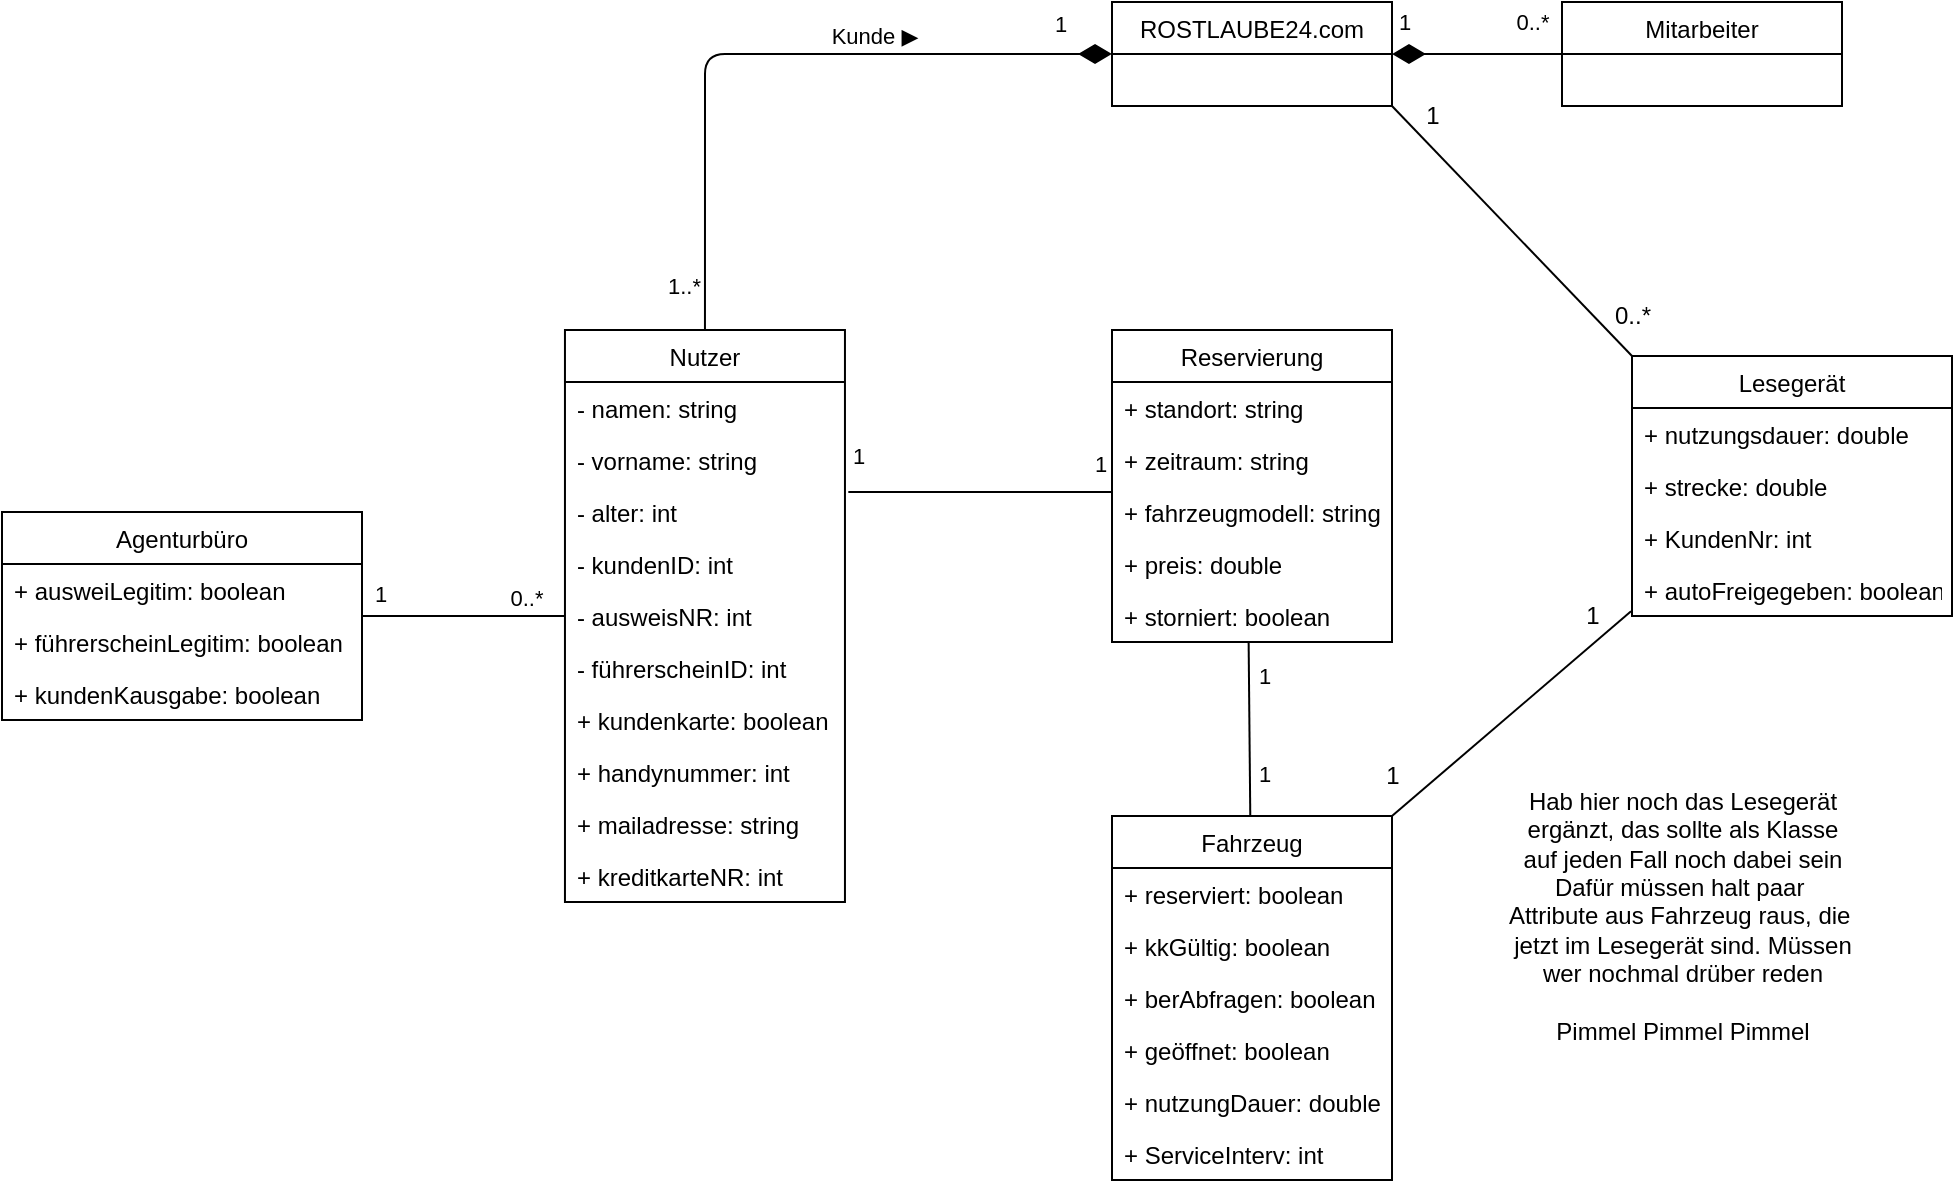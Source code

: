<mxfile>
    <diagram id="wdgH_N6mdPazAOxBrSlu" name="Klassendiagramm">
        <mxGraphModel dx="771" dy="584" grid="1" gridSize="10" guides="1" tooltips="1" connect="1" arrows="1" fold="1" page="1" pageScale="1" pageWidth="1169" pageHeight="827" math="0" shadow="0">
            <root>
                <mxCell id="0"/>
                <mxCell id="1" parent="0"/>
                <mxCell id="102" style="edgeStyle=none;html=1;exitX=1;exitY=0;exitDx=0;exitDy=0;entryX=-0.003;entryY=0.909;entryDx=0;entryDy=0;entryPerimeter=0;endArrow=none;endFill=0;" edge="1" parent="1" source="18" target="100">
                    <mxGeometry relative="1" as="geometry"/>
                </mxCell>
                <mxCell id="18" value="Fahrzeug" style="swimlane;fontStyle=0;childLayout=stackLayout;horizontal=1;startSize=26;fillColor=none;horizontalStack=0;resizeParent=1;resizeParentMax=0;resizeLast=0;collapsible=1;marginBottom=0;" parent="1" vertex="1">
                    <mxGeometry x="680" y="530" width="140" height="182" as="geometry">
                        <mxRectangle x="460" y="110" width="90" height="26" as="alternateBounds"/>
                    </mxGeometry>
                </mxCell>
                <mxCell id="19" value="+ reserviert: boolean" style="text;strokeColor=none;fillColor=none;align=left;verticalAlign=top;spacingLeft=4;spacingRight=4;overflow=hidden;rotatable=0;points=[[0,0.5],[1,0.5]];portConstraint=eastwest;" parent="18" vertex="1">
                    <mxGeometry y="26" width="140" height="26" as="geometry"/>
                </mxCell>
                <mxCell id="20" value="+ kkGültig: boolean" style="text;strokeColor=none;fillColor=none;align=left;verticalAlign=top;spacingLeft=4;spacingRight=4;overflow=hidden;rotatable=0;points=[[0,0.5],[1,0.5]];portConstraint=eastwest;" parent="18" vertex="1">
                    <mxGeometry y="52" width="140" height="26" as="geometry"/>
                </mxCell>
                <mxCell id="21" value="+ berAbfragen: boolean" style="text;strokeColor=none;fillColor=none;align=left;verticalAlign=top;spacingLeft=4;spacingRight=4;overflow=hidden;rotatable=0;points=[[0,0.5],[1,0.5]];portConstraint=eastwest;" parent="18" vertex="1">
                    <mxGeometry y="78" width="140" height="26" as="geometry"/>
                </mxCell>
                <mxCell id="82" value="+ geöffnet: boolean" style="text;strokeColor=none;fillColor=none;align=left;verticalAlign=top;spacingLeft=4;spacingRight=4;overflow=hidden;rotatable=0;points=[[0,0.5],[1,0.5]];portConstraint=eastwest;" parent="18" vertex="1">
                    <mxGeometry y="104" width="140" height="26" as="geometry"/>
                </mxCell>
                <mxCell id="83" value="+ nutzungDauer: double" style="text;strokeColor=none;fillColor=none;align=left;verticalAlign=top;spacingLeft=4;spacingRight=4;overflow=hidden;rotatable=0;points=[[0,0.5],[1,0.5]];portConstraint=eastwest;" parent="18" vertex="1">
                    <mxGeometry y="130" width="140" height="26" as="geometry"/>
                </mxCell>
                <mxCell id="85" value="+ ServiceInterv: int" style="text;strokeColor=none;fillColor=none;align=left;verticalAlign=top;spacingLeft=4;spacingRight=4;overflow=hidden;rotatable=0;points=[[0,0.5],[1,0.5]];portConstraint=eastwest;" parent="18" vertex="1">
                    <mxGeometry y="156" width="140" height="26" as="geometry"/>
                </mxCell>
                <mxCell id="22" value="Mitarbeiter" style="swimlane;fontStyle=0;childLayout=stackLayout;horizontal=1;startSize=26;fillColor=none;horizontalStack=0;resizeParent=1;resizeParentMax=0;resizeLast=0;collapsible=1;marginBottom=0;" parent="1" vertex="1">
                    <mxGeometry x="905" y="123" width="140" height="52" as="geometry">
                        <mxRectangle x="460" y="110" width="90" height="26" as="alternateBounds"/>
                    </mxGeometry>
                </mxCell>
                <mxCell id="58" style="edgeStyle=none;html=1;endArrow=none;endFill=0;" parent="1" source="26" target="30" edge="1">
                    <mxGeometry relative="1" as="geometry"/>
                </mxCell>
                <mxCell id="72" value="1" style="edgeLabel;html=1;align=center;verticalAlign=middle;resizable=0;points=[];" parent="58" vertex="1" connectable="0">
                    <mxGeometry x="-0.823" relative="1" as="geometry">
                        <mxPoint y="-11" as="offset"/>
                    </mxGeometry>
                </mxCell>
                <mxCell id="73" value="0..*" style="edgeLabel;html=1;align=center;verticalAlign=middle;resizable=0;points=[];" parent="58" vertex="1" connectable="0">
                    <mxGeometry x="0.673" y="2" relative="1" as="geometry">
                        <mxPoint x="-3" y="-7" as="offset"/>
                    </mxGeometry>
                </mxCell>
                <mxCell id="26" value="Agenturbüro" style="swimlane;fontStyle=0;childLayout=stackLayout;horizontal=1;startSize=26;fillColor=none;horizontalStack=0;resizeParent=1;resizeParentMax=0;resizeLast=0;collapsible=1;marginBottom=0;" parent="1" vertex="1">
                    <mxGeometry x="125.0" y="378" width="180" height="104" as="geometry">
                        <mxRectangle x="460" y="110" width="90" height="26" as="alternateBounds"/>
                    </mxGeometry>
                </mxCell>
                <mxCell id="27" value="+ ausweiLegitim: boolean" style="text;strokeColor=none;fillColor=none;align=left;verticalAlign=top;spacingLeft=4;spacingRight=4;overflow=hidden;rotatable=0;points=[[0,0.5],[1,0.5]];portConstraint=eastwest;" parent="26" vertex="1">
                    <mxGeometry y="26" width="180" height="26" as="geometry"/>
                </mxCell>
                <mxCell id="28" value="+ führerscheinLegitim: boolean" style="text;strokeColor=none;fillColor=none;align=left;verticalAlign=top;spacingLeft=4;spacingRight=4;overflow=hidden;rotatable=0;points=[[0,0.5],[1,0.5]];portConstraint=eastwest;" parent="26" vertex="1">
                    <mxGeometry y="52" width="180" height="26" as="geometry"/>
                </mxCell>
                <mxCell id="29" value="+ kundenKausgabe: boolean" style="text;strokeColor=none;fillColor=none;align=left;verticalAlign=top;spacingLeft=4;spacingRight=4;overflow=hidden;rotatable=0;points=[[0,0.5],[1,0.5]];portConstraint=eastwest;" parent="26" vertex="1">
                    <mxGeometry y="78" width="180" height="26" as="geometry"/>
                </mxCell>
                <mxCell id="30" value="Nutzer" style="swimlane;fontStyle=0;childLayout=stackLayout;horizontal=1;startSize=26;fillColor=none;horizontalStack=0;resizeParent=1;resizeParentMax=0;resizeLast=0;collapsible=1;marginBottom=0;" parent="1" vertex="1">
                    <mxGeometry x="406.48" y="287" width="140" height="286" as="geometry">
                        <mxRectangle x="310" y="310" width="90" height="26" as="alternateBounds"/>
                    </mxGeometry>
                </mxCell>
                <mxCell id="31" value="- namen: string" style="text;strokeColor=none;fillColor=none;align=left;verticalAlign=top;spacingLeft=4;spacingRight=4;overflow=hidden;rotatable=0;points=[[0,0.5],[1,0.5]];portConstraint=eastwest;" parent="30" vertex="1">
                    <mxGeometry y="26" width="140" height="26" as="geometry"/>
                </mxCell>
                <mxCell id="69" value="- vorname: string" style="text;strokeColor=none;fillColor=none;align=left;verticalAlign=top;spacingLeft=4;spacingRight=4;overflow=hidden;rotatable=0;points=[[0,0.5],[1,0.5]];portConstraint=eastwest;" parent="30" vertex="1">
                    <mxGeometry y="52" width="140" height="26" as="geometry"/>
                </mxCell>
                <mxCell id="70" value="- alter: int" style="text;strokeColor=none;fillColor=none;align=left;verticalAlign=top;spacingLeft=4;spacingRight=4;overflow=hidden;rotatable=0;points=[[0,0.5],[1,0.5]];portConstraint=eastwest;" parent="30" vertex="1">
                    <mxGeometry y="78" width="140" height="26" as="geometry"/>
                </mxCell>
                <mxCell id="32" value="- kundenID: int" style="text;strokeColor=none;fillColor=none;align=left;verticalAlign=top;spacingLeft=4;spacingRight=4;overflow=hidden;rotatable=0;points=[[0,0.5],[1,0.5]];portConstraint=eastwest;" parent="30" vertex="1">
                    <mxGeometry y="104" width="140" height="26" as="geometry"/>
                </mxCell>
                <mxCell id="68" value="- ausweisNR: int " style="text;strokeColor=none;fillColor=none;align=left;verticalAlign=top;spacingLeft=4;spacingRight=4;overflow=hidden;rotatable=0;points=[[0,0.5],[1,0.5]];portConstraint=eastwest;" parent="30" vertex="1">
                    <mxGeometry y="130" width="140" height="26" as="geometry"/>
                </mxCell>
                <mxCell id="67" value="- führerscheinID: int" style="text;strokeColor=none;fillColor=none;align=left;verticalAlign=top;spacingLeft=4;spacingRight=4;overflow=hidden;rotatable=0;points=[[0,0.5],[1,0.5]];portConstraint=eastwest;" parent="30" vertex="1">
                    <mxGeometry y="156" width="140" height="26" as="geometry"/>
                </mxCell>
                <mxCell id="33" value="+ kundenkarte: boolean" style="text;strokeColor=none;fillColor=none;align=left;verticalAlign=top;spacingLeft=4;spacingRight=4;overflow=hidden;rotatable=0;points=[[0,0.5],[1,0.5]];portConstraint=eastwest;" parent="30" vertex="1">
                    <mxGeometry y="182" width="140" height="26" as="geometry"/>
                </mxCell>
                <mxCell id="80" value="+ handynummer: int" style="text;strokeColor=none;fillColor=none;align=left;verticalAlign=top;spacingLeft=4;spacingRight=4;overflow=hidden;rotatable=0;points=[[0,0.5],[1,0.5]];portConstraint=eastwest;" parent="30" vertex="1">
                    <mxGeometry y="208" width="140" height="26" as="geometry"/>
                </mxCell>
                <mxCell id="81" value="+ mailadresse: string" style="text;strokeColor=none;fillColor=none;align=left;verticalAlign=top;spacingLeft=4;spacingRight=4;overflow=hidden;rotatable=0;points=[[0,0.5],[1,0.5]];portConstraint=eastwest;" parent="30" vertex="1">
                    <mxGeometry y="234" width="140" height="26" as="geometry"/>
                </mxCell>
                <mxCell id="84" value="+ kreditkarteNR: int" style="text;strokeColor=none;fillColor=none;align=left;verticalAlign=top;spacingLeft=4;spacingRight=4;overflow=hidden;rotatable=0;points=[[0,0.5],[1,0.5]];portConstraint=eastwest;" parent="30" vertex="1">
                    <mxGeometry y="260" width="140" height="26" as="geometry"/>
                </mxCell>
                <mxCell id="34" value="Reservierung" style="swimlane;fontStyle=0;childLayout=stackLayout;horizontal=1;startSize=26;fillColor=none;horizontalStack=0;resizeParent=1;resizeParentMax=0;resizeLast=0;collapsible=1;marginBottom=0;" parent="1" vertex="1">
                    <mxGeometry x="680" y="287" width="140" height="156" as="geometry">
                        <mxRectangle x="460" y="110" width="90" height="26" as="alternateBounds"/>
                    </mxGeometry>
                </mxCell>
                <mxCell id="35" value="+ standort: string" style="text;strokeColor=none;fillColor=none;align=left;verticalAlign=top;spacingLeft=4;spacingRight=4;overflow=hidden;rotatable=0;points=[[0,0.5],[1,0.5]];portConstraint=eastwest;" parent="34" vertex="1">
                    <mxGeometry y="26" width="140" height="26" as="geometry"/>
                </mxCell>
                <mxCell id="36" value="+ zeitraum: string" style="text;strokeColor=none;fillColor=none;align=left;verticalAlign=top;spacingLeft=4;spacingRight=4;overflow=hidden;rotatable=0;points=[[0,0.5],[1,0.5]];portConstraint=eastwest;" parent="34" vertex="1">
                    <mxGeometry y="52" width="140" height="26" as="geometry"/>
                </mxCell>
                <mxCell id="37" value="+ fahrzeugmodell: string" style="text;strokeColor=none;fillColor=none;align=left;verticalAlign=top;spacingLeft=4;spacingRight=4;overflow=hidden;rotatable=0;points=[[0,0.5],[1,0.5]];portConstraint=eastwest;" parent="34" vertex="1">
                    <mxGeometry y="78" width="140" height="26" as="geometry"/>
                </mxCell>
                <mxCell id="78" value="+ preis: double" style="text;strokeColor=none;fillColor=none;align=left;verticalAlign=top;spacingLeft=4;spacingRight=4;overflow=hidden;rotatable=0;points=[[0,0.5],[1,0.5]];portConstraint=eastwest;" parent="34" vertex="1">
                    <mxGeometry y="104" width="140" height="26" as="geometry"/>
                </mxCell>
                <mxCell id="79" value="+ storniert: boolean" style="text;strokeColor=none;fillColor=none;align=left;verticalAlign=top;spacingLeft=4;spacingRight=4;overflow=hidden;rotatable=0;points=[[0,0.5],[1,0.5]];portConstraint=eastwest;" parent="34" vertex="1">
                    <mxGeometry y="130" width="140" height="26" as="geometry"/>
                </mxCell>
                <mxCell id="44" value="ROSTLAUBE24.com" style="swimlane;fontStyle=0;childLayout=stackLayout;horizontal=1;startSize=26;fillColor=none;horizontalStack=0;resizeParent=1;resizeParentMax=0;resizeLast=0;collapsible=1;marginBottom=0;" parent="1" vertex="1">
                    <mxGeometry x="680" y="123" width="140" height="52" as="geometry">
                        <mxRectangle x="460" y="110" width="90" height="26" as="alternateBounds"/>
                    </mxGeometry>
                </mxCell>
                <mxCell id="52" value="1..*" style="endArrow=none;html=1;endSize=12;startArrow=diamondThin;startSize=14;startFill=1;edgeStyle=orthogonalEdgeStyle;align=left;verticalAlign=bottom;entryX=0.5;entryY=0;entryDx=0;entryDy=0;endFill=0;" parent="1" source="44" target="30" edge="1">
                    <mxGeometry x="0.924" y="-20" relative="1" as="geometry">
                        <mxPoint x="591.48" y="162" as="sourcePoint"/>
                        <mxPoint x="576.48" y="247" as="targetPoint"/>
                        <mxPoint as="offset"/>
                    </mxGeometry>
                </mxCell>
                <mxCell id="54" value="Kunde ▶" style="edgeLabel;html=1;align=center;verticalAlign=middle;resizable=0;points=[];" parent="52" vertex="1" connectable="0">
                    <mxGeometry x="0.067" y="-1" relative="1" as="geometry">
                        <mxPoint x="63" y="-8" as="offset"/>
                    </mxGeometry>
                </mxCell>
                <mxCell id="55" value="1" style="edgeLabel;html=1;align=center;verticalAlign=middle;resizable=0;points=[];" parent="52" vertex="1" connectable="0">
                    <mxGeometry x="-0.833" y="-1" relative="1" as="geometry">
                        <mxPoint x="2" y="-14" as="offset"/>
                    </mxGeometry>
                </mxCell>
                <mxCell id="87" value="" style="endArrow=none;startArrow=diamondThin;endFill=0;startFill=1;html=1;verticalAlign=bottom;labelBackgroundColor=none;strokeWidth=1;startSize=14;endSize=12;" parent="1" source="44" target="22" edge="1">
                    <mxGeometry width="160" relative="1" as="geometry">
                        <mxPoint x="765" y="253" as="sourcePoint"/>
                        <mxPoint x="925" y="253" as="targetPoint"/>
                    </mxGeometry>
                </mxCell>
                <mxCell id="88" value="1" style="edgeLabel;html=1;align=center;verticalAlign=middle;resizable=0;points=[];" parent="87" vertex="1" connectable="0">
                    <mxGeometry x="-0.861" y="3" relative="1" as="geometry">
                        <mxPoint y="-13" as="offset"/>
                    </mxGeometry>
                </mxCell>
                <mxCell id="89" value="0..*" style="edgeLabel;html=1;align=center;verticalAlign=middle;resizable=0;points=[];" parent="87" vertex="1" connectable="0">
                    <mxGeometry x="0.903" relative="1" as="geometry">
                        <mxPoint x="-11" y="-16" as="offset"/>
                    </mxGeometry>
                </mxCell>
                <mxCell id="90" value="" style="endArrow=none;startArrow=none;endFill=0;startFill=0;endSize=12;html=1;verticalAlign=bottom;labelBackgroundColor=none;strokeWidth=1;startSize=14;exitX=1.012;exitY=0.116;exitDx=0;exitDy=0;exitPerimeter=0;" parent="1" source="70" edge="1">
                    <mxGeometry width="160" relative="1" as="geometry">
                        <mxPoint x="640" y="370" as="sourcePoint"/>
                        <mxPoint x="680" y="368" as="targetPoint"/>
                    </mxGeometry>
                </mxCell>
                <mxCell id="91" value="1" style="edgeLabel;html=1;align=center;verticalAlign=middle;resizable=0;points=[];" parent="90" vertex="1" connectable="0">
                    <mxGeometry x="0.908" relative="1" as="geometry">
                        <mxPoint y="-14" as="offset"/>
                    </mxGeometry>
                </mxCell>
                <mxCell id="92" value="1" style="edgeLabel;html=1;align=center;verticalAlign=middle;resizable=0;points=[];" parent="90" vertex="1" connectable="0">
                    <mxGeometry x="-0.928" relative="1" as="geometry">
                        <mxPoint y="-18" as="offset"/>
                    </mxGeometry>
                </mxCell>
                <mxCell id="93" value="" style="endArrow=none;startArrow=none;endFill=0;startFill=0;endSize=12;html=1;verticalAlign=bottom;labelBackgroundColor=none;strokeWidth=1;startSize=14;entryX=0.488;entryY=1.006;entryDx=0;entryDy=0;entryPerimeter=0;" parent="1" source="18" target="79" edge="1">
                    <mxGeometry width="160" relative="1" as="geometry">
                        <mxPoint x="973" y="540" as="sourcePoint"/>
                        <mxPoint x="905" y="482.005" as="targetPoint"/>
                    </mxGeometry>
                </mxCell>
                <mxCell id="94" value="1" style="edgeLabel;html=1;align=center;verticalAlign=middle;resizable=0;points=[];" parent="93" vertex="1" connectable="0">
                    <mxGeometry x="0.908" relative="1" as="geometry">
                        <mxPoint x="7" y="13" as="offset"/>
                    </mxGeometry>
                </mxCell>
                <mxCell id="95" value="1" style="edgeLabel;html=1;align=center;verticalAlign=middle;resizable=0;points=[];" parent="93" vertex="1" connectable="0">
                    <mxGeometry x="-0.928" relative="1" as="geometry">
                        <mxPoint x="7" y="-18" as="offset"/>
                    </mxGeometry>
                </mxCell>
                <mxCell id="103" style="edgeStyle=none;html=1;exitX=0;exitY=0;exitDx=0;exitDy=0;entryX=1;entryY=1;entryDx=0;entryDy=0;endArrow=none;endFill=0;" edge="1" parent="1" source="96" target="44">
                    <mxGeometry relative="1" as="geometry"/>
                </mxCell>
                <mxCell id="96" value="Lesegerät" style="swimlane;fontStyle=0;childLayout=stackLayout;horizontal=1;startSize=26;fillColor=none;horizontalStack=0;resizeParent=1;resizeParentMax=0;resizeLast=0;collapsible=1;marginBottom=0;" vertex="1" parent="1">
                    <mxGeometry x="940" y="300" width="160" height="130" as="geometry">
                        <mxRectangle x="460" y="110" width="90" height="26" as="alternateBounds"/>
                    </mxGeometry>
                </mxCell>
                <mxCell id="97" value="+ nutzungsdauer: double" style="text;strokeColor=none;fillColor=none;align=left;verticalAlign=top;spacingLeft=4;spacingRight=4;overflow=hidden;rotatable=0;points=[[0,0.5],[1,0.5]];portConstraint=eastwest;" vertex="1" parent="96">
                    <mxGeometry y="26" width="160" height="26" as="geometry"/>
                </mxCell>
                <mxCell id="98" value="+ strecke: double" style="text;strokeColor=none;fillColor=none;align=left;verticalAlign=top;spacingLeft=4;spacingRight=4;overflow=hidden;rotatable=0;points=[[0,0.5],[1,0.5]];portConstraint=eastwest;" vertex="1" parent="96">
                    <mxGeometry y="52" width="160" height="26" as="geometry"/>
                </mxCell>
                <mxCell id="99" value="+ KundenNr: int" style="text;strokeColor=none;fillColor=none;align=left;verticalAlign=top;spacingLeft=4;spacingRight=4;overflow=hidden;rotatable=0;points=[[0,0.5],[1,0.5]];portConstraint=eastwest;" vertex="1" parent="96">
                    <mxGeometry y="78" width="160" height="26" as="geometry"/>
                </mxCell>
                <mxCell id="100" value="+ autoFreigegeben: boolean" style="text;strokeColor=none;fillColor=none;align=left;verticalAlign=top;spacingLeft=4;spacingRight=4;overflow=hidden;rotatable=0;points=[[0,0.5],[1,0.5]];portConstraint=eastwest;" vertex="1" parent="96">
                    <mxGeometry y="104" width="160" height="26" as="geometry"/>
                </mxCell>
                <mxCell id="104" value="1" style="text;html=1;align=center;verticalAlign=middle;resizable=0;points=[];autosize=1;strokeColor=none;fillColor=none;" vertex="1" parent="1">
                    <mxGeometry x="830" y="170" width="20" height="20" as="geometry"/>
                </mxCell>
                <mxCell id="105" value="0..*" style="text;html=1;align=center;verticalAlign=middle;resizable=0;points=[];autosize=1;strokeColor=none;fillColor=none;" vertex="1" parent="1">
                    <mxGeometry x="925" y="270" width="30" height="20" as="geometry"/>
                </mxCell>
                <mxCell id="106" value="1" style="text;html=1;align=center;verticalAlign=middle;resizable=0;points=[];autosize=1;strokeColor=none;fillColor=none;" vertex="1" parent="1">
                    <mxGeometry x="810" y="500" width="20" height="20" as="geometry"/>
                </mxCell>
                <mxCell id="107" value="1" style="text;html=1;align=center;verticalAlign=middle;resizable=0;points=[];autosize=1;strokeColor=none;fillColor=none;" vertex="1" parent="1">
                    <mxGeometry x="910" y="420" width="20" height="20" as="geometry"/>
                </mxCell>
                <mxCell id="108" value="Hab hier noch das Lesegerät&lt;br&gt;ergänzt, das sollte als Klasse&lt;br&gt;auf jeden Fall noch dabei sein&lt;br&gt;Dafür müssen halt paar&amp;nbsp;&lt;br&gt;Attribute aus Fahrzeug raus, die&amp;nbsp;&lt;br&gt;jetzt im Lesegerät sind. Müssen&lt;br&gt;wer nochmal drüber reden&lt;br&gt;&lt;br&gt;Pimmel Pimmel Pimmel" style="text;html=1;align=center;verticalAlign=middle;resizable=0;points=[];autosize=1;strokeColor=none;fillColor=none;" vertex="1" parent="1">
                    <mxGeometry x="870" y="515" width="190" height="130" as="geometry"/>
                </mxCell>
            </root>
        </mxGraphModel>
    </diagram>
</mxfile>